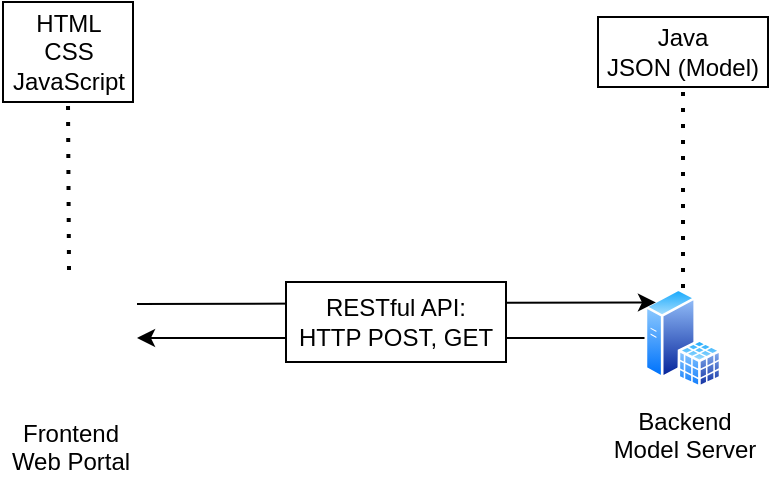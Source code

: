 <mxfile version="13.8.0" type="device"><diagram id="2BiJxIz8nBRRcVdlmjl5" name="Page-1"><mxGraphModel dx="998" dy="579" grid="1" gridSize="10" guides="1" tooltips="1" connect="1" arrows="1" fold="1" page="1" pageScale="1" pageWidth="850" pageHeight="1100" math="0" shadow="0"><root><mxCell id="0"/><mxCell id="1" parent="0"/><mxCell id="P6vLiQuaHmLdpSXxC1qg-2" value="" style="endArrow=none;dashed=1;html=1;dashPattern=1 3;strokeWidth=2;entryX=0.5;entryY=1;entryDx=0;entryDy=0;exitX=0.5;exitY=0;exitDx=0;exitDy=0;" edge="1" parent="1" source="P6vLiQuaHmLdpSXxC1qg-10" target="P6vLiQuaHmLdpSXxC1qg-3"><mxGeometry width="50" height="50" relative="1" as="geometry"><mxPoint x="255" y="200" as="sourcePoint"/><mxPoint x="255" y="110" as="targetPoint"/></mxGeometry></mxCell><mxCell id="P6vLiQuaHmLdpSXxC1qg-3" value="HTML&lt;br&gt;CSS&lt;br&gt;JavaScript" style="rounded=0;whiteSpace=wrap;html=1;" vertex="1" parent="1"><mxGeometry x="222.5" y="70" width="65" height="50" as="geometry"/></mxCell><mxCell id="P6vLiQuaHmLdpSXxC1qg-4" value="Backend&lt;br&gt;Model Server" style="aspect=fixed;perimeter=ellipsePerimeter;html=1;align=center;shadow=0;dashed=0;spacingTop=3;image;image=img/lib/active_directory/sql_server.svg;" vertex="1" parent="1"><mxGeometry x="543.25" y="213" width="38.5" height="50" as="geometry"/></mxCell><mxCell id="P6vLiQuaHmLdpSXxC1qg-5" value="" style="endArrow=none;dashed=1;html=1;dashPattern=1 3;strokeWidth=2;entryX=0.5;entryY=1;entryDx=0;entryDy=0;exitX=0.5;exitY=0;exitDx=0;exitDy=0;" edge="1" parent="1" source="P6vLiQuaHmLdpSXxC1qg-4" target="P6vLiQuaHmLdpSXxC1qg-6"><mxGeometry width="50" height="50" relative="1" as="geometry"><mxPoint x="562" y="192" as="sourcePoint"/><mxPoint x="562" y="112" as="targetPoint"/></mxGeometry></mxCell><mxCell id="P6vLiQuaHmLdpSXxC1qg-6" value="Java&lt;br&gt;JSON (Model)" style="rounded=0;whiteSpace=wrap;html=1;" vertex="1" parent="1"><mxGeometry x="520" y="77.5" width="85" height="35" as="geometry"/></mxCell><mxCell id="P6vLiQuaHmLdpSXxC1qg-9" value="" style="endArrow=classic;html=1;exitX=1;exitY=0.25;exitDx=0;exitDy=0;entryX=0;entryY=0;entryDx=0;entryDy=0;" edge="1" parent="1" source="P6vLiQuaHmLdpSXxC1qg-10" target="P6vLiQuaHmLdpSXxC1qg-4"><mxGeometry width="50" height="50" relative="1" as="geometry"><mxPoint x="320" y="220" as="sourcePoint"/><mxPoint x="500" y="270" as="targetPoint"/></mxGeometry></mxCell><mxCell id="P6vLiQuaHmLdpSXxC1qg-10" value="Frontend&lt;br&gt;Web Portal" style="shape=image;html=1;verticalAlign=top;verticalLabelPosition=bottom;labelBackgroundColor=#ffffff;imageAspect=0;aspect=fixed;image=https://cdn2.iconfinder.com/data/icons/it-technology/70/Browserwithwebsite-128.png" vertex="1" parent="1"><mxGeometry x="221.5" y="204" width="68" height="68" as="geometry"/></mxCell><mxCell id="P6vLiQuaHmLdpSXxC1qg-11" value="" style="endArrow=classic;html=1;entryX=1;entryY=0.5;entryDx=0;entryDy=0;exitX=0;exitY=0.5;exitDx=0;exitDy=0;" edge="1" parent="1" source="P6vLiQuaHmLdpSXxC1qg-4" target="P6vLiQuaHmLdpSXxC1qg-10"><mxGeometry width="50" height="50" relative="1" as="geometry"><mxPoint x="500" y="270" as="sourcePoint"/><mxPoint x="558.977" y="230.207" as="targetPoint"/></mxGeometry></mxCell><mxCell id="P6vLiQuaHmLdpSXxC1qg-12" value="RESTful API:&lt;br&gt;HTTP POST, GET" style="rounded=0;whiteSpace=wrap;html=1;" vertex="1" parent="1"><mxGeometry x="364" y="210" width="110" height="40" as="geometry"/></mxCell></root></mxGraphModel></diagram></mxfile>
